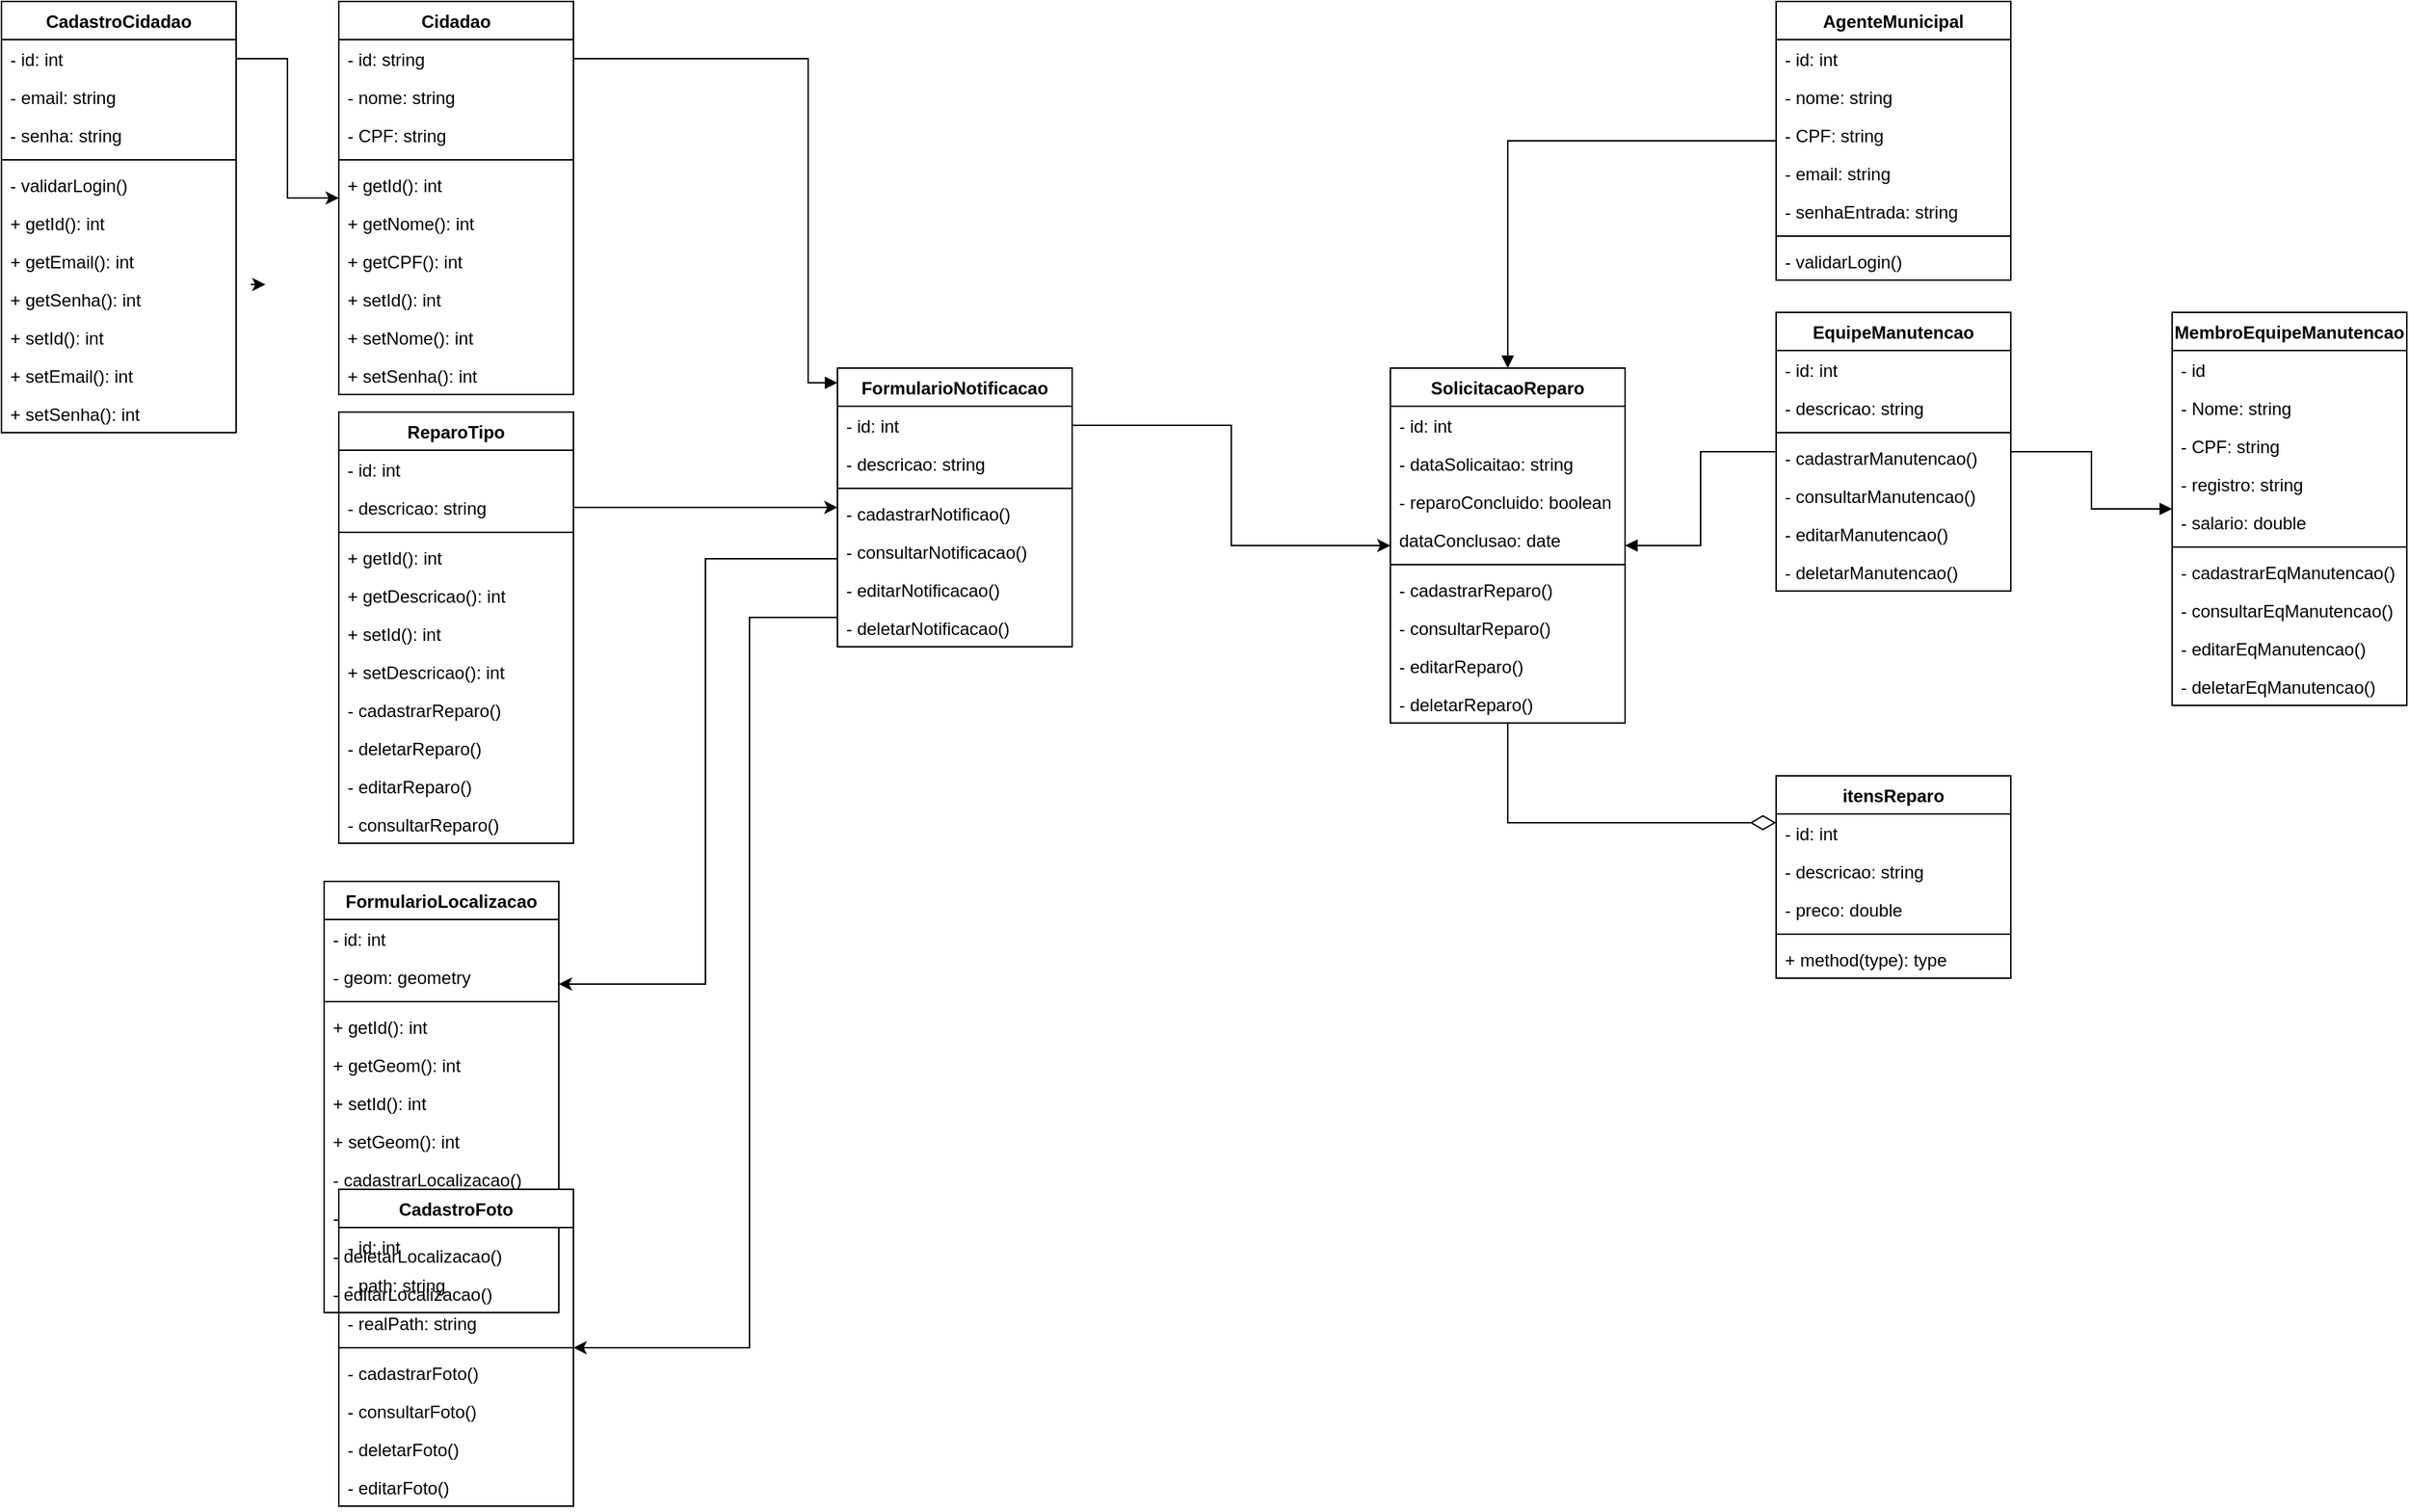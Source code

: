 <mxfile version="20.3.0" type="github">
  <diagram id="C5RBs43oDa-KdzZeNtuy" name="Page-1">
    <mxGraphModel dx="1695" dy="520" grid="1" gridSize="10" guides="1" tooltips="1" connect="1" arrows="1" fold="1" page="1" pageScale="1" pageWidth="827" pageHeight="1169" math="0" shadow="0">
      <root>
        <mxCell id="WIyWlLk6GJQsqaUBKTNV-0" />
        <mxCell id="WIyWlLk6GJQsqaUBKTNV-1" parent="WIyWlLk6GJQsqaUBKTNV-0" />
        <mxCell id="CmlGezvSoyI1D90yPW8n-5" value="ReparoTipo" style="swimlane;fontStyle=1;align=center;verticalAlign=top;childLayout=stackLayout;horizontal=1;startSize=26;horizontalStack=0;resizeParent=1;resizeParentMax=0;resizeLast=0;collapsible=1;marginBottom=0;" parent="WIyWlLk6GJQsqaUBKTNV-1" vertex="1">
          <mxGeometry x="130" y="390" width="160" height="294" as="geometry" />
        </mxCell>
        <mxCell id="CmlGezvSoyI1D90yPW8n-6" value="- id: int" style="text;strokeColor=none;fillColor=none;align=left;verticalAlign=top;spacingLeft=4;spacingRight=4;overflow=hidden;rotatable=0;points=[[0,0.5],[1,0.5]];portConstraint=eastwest;" parent="CmlGezvSoyI1D90yPW8n-5" vertex="1">
          <mxGeometry y="26" width="160" height="26" as="geometry" />
        </mxCell>
        <mxCell id="CmlGezvSoyI1D90yPW8n-9" value="- descricao: string" style="text;strokeColor=none;fillColor=none;align=left;verticalAlign=top;spacingLeft=4;spacingRight=4;overflow=hidden;rotatable=0;points=[[0,0.5],[1,0.5]];portConstraint=eastwest;" parent="CmlGezvSoyI1D90yPW8n-5" vertex="1">
          <mxGeometry y="52" width="160" height="26" as="geometry" />
        </mxCell>
        <mxCell id="CmlGezvSoyI1D90yPW8n-7" value="" style="line;strokeWidth=1;fillColor=none;align=left;verticalAlign=middle;spacingTop=-1;spacingLeft=3;spacingRight=3;rotatable=0;labelPosition=right;points=[];portConstraint=eastwest;strokeColor=inherit;" parent="CmlGezvSoyI1D90yPW8n-5" vertex="1">
          <mxGeometry y="78" width="160" height="8" as="geometry" />
        </mxCell>
        <mxCell id="3gv9uS8NFgrsM0O_-HMf-13" value="+ getId(): int" style="text;strokeColor=none;fillColor=none;align=left;verticalAlign=top;spacingLeft=4;spacingRight=4;overflow=hidden;rotatable=0;points=[[0,0.5],[1,0.5]];portConstraint=eastwest;" vertex="1" parent="CmlGezvSoyI1D90yPW8n-5">
          <mxGeometry y="86" width="160" height="26" as="geometry" />
        </mxCell>
        <mxCell id="3gv9uS8NFgrsM0O_-HMf-14" value="+ getDescricao(): int" style="text;strokeColor=none;fillColor=none;align=left;verticalAlign=top;spacingLeft=4;spacingRight=4;overflow=hidden;rotatable=0;points=[[0,0.5],[1,0.5]];portConstraint=eastwest;" vertex="1" parent="CmlGezvSoyI1D90yPW8n-5">
          <mxGeometry y="112" width="160" height="26" as="geometry" />
        </mxCell>
        <mxCell id="3gv9uS8NFgrsM0O_-HMf-15" value="+ setId(): int" style="text;strokeColor=none;fillColor=none;align=left;verticalAlign=top;spacingLeft=4;spacingRight=4;overflow=hidden;rotatable=0;points=[[0,0.5],[1,0.5]];portConstraint=eastwest;" vertex="1" parent="CmlGezvSoyI1D90yPW8n-5">
          <mxGeometry y="138" width="160" height="26" as="geometry" />
        </mxCell>
        <mxCell id="3gv9uS8NFgrsM0O_-HMf-16" value="+ setDescricao(): int" style="text;strokeColor=none;fillColor=none;align=left;verticalAlign=top;spacingLeft=4;spacingRight=4;overflow=hidden;rotatable=0;points=[[0,0.5],[1,0.5]];portConstraint=eastwest;" vertex="1" parent="CmlGezvSoyI1D90yPW8n-5">
          <mxGeometry y="164" width="160" height="26" as="geometry" />
        </mxCell>
        <mxCell id="CmlGezvSoyI1D90yPW8n-8" value="- cadastrarReparo()" style="text;strokeColor=none;fillColor=none;align=left;verticalAlign=top;spacingLeft=4;spacingRight=4;overflow=hidden;rotatable=0;points=[[0,0.5],[1,0.5]];portConstraint=eastwest;" parent="CmlGezvSoyI1D90yPW8n-5" vertex="1">
          <mxGeometry y="190" width="160" height="26" as="geometry" />
        </mxCell>
        <mxCell id="CmlGezvSoyI1D90yPW8n-10" value="- deletarReparo()" style="text;strokeColor=none;fillColor=none;align=left;verticalAlign=top;spacingLeft=4;spacingRight=4;overflow=hidden;rotatable=0;points=[[0,0.5],[1,0.5]];portConstraint=eastwest;" parent="CmlGezvSoyI1D90yPW8n-5" vertex="1">
          <mxGeometry y="216" width="160" height="26" as="geometry" />
        </mxCell>
        <mxCell id="CmlGezvSoyI1D90yPW8n-11" value="- editarReparo()" style="text;strokeColor=none;fillColor=none;align=left;verticalAlign=top;spacingLeft=4;spacingRight=4;overflow=hidden;rotatable=0;points=[[0,0.5],[1,0.5]];portConstraint=eastwest;" parent="CmlGezvSoyI1D90yPW8n-5" vertex="1">
          <mxGeometry y="242" width="160" height="26" as="geometry" />
        </mxCell>
        <mxCell id="CmlGezvSoyI1D90yPW8n-12" value="- consultarReparo()" style="text;strokeColor=none;fillColor=none;align=left;verticalAlign=top;spacingLeft=4;spacingRight=4;overflow=hidden;rotatable=0;points=[[0,0.5],[1,0.5]];portConstraint=eastwest;" parent="CmlGezvSoyI1D90yPW8n-5" vertex="1">
          <mxGeometry y="268" width="160" height="26" as="geometry" />
        </mxCell>
        <mxCell id="CmlGezvSoyI1D90yPW8n-13" value="FormularioNotificacao" style="swimlane;fontStyle=1;align=center;verticalAlign=top;childLayout=stackLayout;horizontal=1;startSize=26;horizontalStack=0;resizeParent=1;resizeParentMax=0;resizeLast=0;collapsible=1;marginBottom=0;" parent="WIyWlLk6GJQsqaUBKTNV-1" vertex="1">
          <mxGeometry x="470" y="360" width="160" height="190" as="geometry" />
        </mxCell>
        <mxCell id="CmlGezvSoyI1D90yPW8n-14" value="- id: int" style="text;strokeColor=none;fillColor=none;align=left;verticalAlign=top;spacingLeft=4;spacingRight=4;overflow=hidden;rotatable=0;points=[[0,0.5],[1,0.5]];portConstraint=eastwest;" parent="CmlGezvSoyI1D90yPW8n-13" vertex="1">
          <mxGeometry y="26" width="160" height="26" as="geometry" />
        </mxCell>
        <mxCell id="CmlGezvSoyI1D90yPW8n-17" value="- descricao: string" style="text;strokeColor=none;fillColor=none;align=left;verticalAlign=top;spacingLeft=4;spacingRight=4;overflow=hidden;rotatable=0;points=[[0,0.5],[1,0.5]];portConstraint=eastwest;" parent="CmlGezvSoyI1D90yPW8n-13" vertex="1">
          <mxGeometry y="52" width="160" height="26" as="geometry" />
        </mxCell>
        <mxCell id="CmlGezvSoyI1D90yPW8n-15" value="" style="line;strokeWidth=1;fillColor=none;align=left;verticalAlign=middle;spacingTop=-1;spacingLeft=3;spacingRight=3;rotatable=0;labelPosition=right;points=[];portConstraint=eastwest;strokeColor=inherit;" parent="CmlGezvSoyI1D90yPW8n-13" vertex="1">
          <mxGeometry y="78" width="160" height="8" as="geometry" />
        </mxCell>
        <mxCell id="CmlGezvSoyI1D90yPW8n-28" value="- cadastrarNotificao()" style="text;strokeColor=none;fillColor=none;align=left;verticalAlign=top;spacingLeft=4;spacingRight=4;overflow=hidden;rotatable=0;points=[[0,0.5],[1,0.5]];portConstraint=eastwest;" parent="CmlGezvSoyI1D90yPW8n-13" vertex="1">
          <mxGeometry y="86" width="160" height="26" as="geometry" />
        </mxCell>
        <mxCell id="CmlGezvSoyI1D90yPW8n-31" value="- consultarNotificacao()" style="text;strokeColor=none;fillColor=none;align=left;verticalAlign=top;spacingLeft=4;spacingRight=4;overflow=hidden;rotatable=0;points=[[0,0.5],[1,0.5]];portConstraint=eastwest;" parent="CmlGezvSoyI1D90yPW8n-13" vertex="1">
          <mxGeometry y="112" width="160" height="26" as="geometry" />
        </mxCell>
        <mxCell id="CmlGezvSoyI1D90yPW8n-30" value="- editarNotificacao()" style="text;strokeColor=none;fillColor=none;align=left;verticalAlign=top;spacingLeft=4;spacingRight=4;overflow=hidden;rotatable=0;points=[[0,0.5],[1,0.5]];portConstraint=eastwest;" parent="CmlGezvSoyI1D90yPW8n-13" vertex="1">
          <mxGeometry y="138" width="160" height="26" as="geometry" />
        </mxCell>
        <mxCell id="CmlGezvSoyI1D90yPW8n-29" value="- deletarNotificacao()" style="text;strokeColor=none;fillColor=none;align=left;verticalAlign=top;spacingLeft=4;spacingRight=4;overflow=hidden;rotatable=0;points=[[0,0.5],[1,0.5]];portConstraint=eastwest;" parent="CmlGezvSoyI1D90yPW8n-13" vertex="1">
          <mxGeometry y="164" width="160" height="26" as="geometry" />
        </mxCell>
        <mxCell id="CmlGezvSoyI1D90yPW8n-19" style="edgeStyle=orthogonalEdgeStyle;rounded=0;orthogonalLoop=1;jettySize=auto;html=1;" parent="WIyWlLk6GJQsqaUBKTNV-1" source="CmlGezvSoyI1D90yPW8n-9" target="CmlGezvSoyI1D90yPW8n-13" edge="1">
          <mxGeometry relative="1" as="geometry" />
        </mxCell>
        <mxCell id="CmlGezvSoyI1D90yPW8n-24" value="FormularioLocalizacao" style="swimlane;fontStyle=1;align=center;verticalAlign=top;childLayout=stackLayout;horizontal=1;startSize=26;horizontalStack=0;resizeParent=1;resizeParentMax=0;resizeLast=0;collapsible=1;marginBottom=0;" parent="WIyWlLk6GJQsqaUBKTNV-1" vertex="1">
          <mxGeometry x="120" y="710" width="160" height="294" as="geometry" />
        </mxCell>
        <mxCell id="CmlGezvSoyI1D90yPW8n-25" value="- id: int" style="text;strokeColor=none;fillColor=none;align=left;verticalAlign=top;spacingLeft=4;spacingRight=4;overflow=hidden;rotatable=0;points=[[0,0.5],[1,0.5]];portConstraint=eastwest;" parent="CmlGezvSoyI1D90yPW8n-24" vertex="1">
          <mxGeometry y="26" width="160" height="26" as="geometry" />
        </mxCell>
        <mxCell id="CmlGezvSoyI1D90yPW8n-32" value="- geom: geometry" style="text;strokeColor=none;fillColor=none;align=left;verticalAlign=top;spacingLeft=4;spacingRight=4;overflow=hidden;rotatable=0;points=[[0,0.5],[1,0.5]];portConstraint=eastwest;" parent="CmlGezvSoyI1D90yPW8n-24" vertex="1">
          <mxGeometry y="52" width="160" height="26" as="geometry" />
        </mxCell>
        <mxCell id="CmlGezvSoyI1D90yPW8n-26" value="" style="line;strokeWidth=1;fillColor=none;align=left;verticalAlign=middle;spacingTop=-1;spacingLeft=3;spacingRight=3;rotatable=0;labelPosition=right;points=[];portConstraint=eastwest;strokeColor=inherit;" parent="CmlGezvSoyI1D90yPW8n-24" vertex="1">
          <mxGeometry y="78" width="160" height="8" as="geometry" />
        </mxCell>
        <mxCell id="3gv9uS8NFgrsM0O_-HMf-17" value="+ getId(): int" style="text;strokeColor=none;fillColor=none;align=left;verticalAlign=top;spacingLeft=4;spacingRight=4;overflow=hidden;rotatable=0;points=[[0,0.5],[1,0.5]];portConstraint=eastwest;" vertex="1" parent="CmlGezvSoyI1D90yPW8n-24">
          <mxGeometry y="86" width="160" height="26" as="geometry" />
        </mxCell>
        <mxCell id="3gv9uS8NFgrsM0O_-HMf-18" value="+ getGeom(): int" style="text;strokeColor=none;fillColor=none;align=left;verticalAlign=top;spacingLeft=4;spacingRight=4;overflow=hidden;rotatable=0;points=[[0,0.5],[1,0.5]];portConstraint=eastwest;" vertex="1" parent="CmlGezvSoyI1D90yPW8n-24">
          <mxGeometry y="112" width="160" height="26" as="geometry" />
        </mxCell>
        <mxCell id="3gv9uS8NFgrsM0O_-HMf-19" value="+ setId(): int" style="text;strokeColor=none;fillColor=none;align=left;verticalAlign=top;spacingLeft=4;spacingRight=4;overflow=hidden;rotatable=0;points=[[0,0.5],[1,0.5]];portConstraint=eastwest;" vertex="1" parent="CmlGezvSoyI1D90yPW8n-24">
          <mxGeometry y="138" width="160" height="26" as="geometry" />
        </mxCell>
        <mxCell id="3gv9uS8NFgrsM0O_-HMf-20" value="+ setGeom(): int" style="text;strokeColor=none;fillColor=none;align=left;verticalAlign=top;spacingLeft=4;spacingRight=4;overflow=hidden;rotatable=0;points=[[0,0.5],[1,0.5]];portConstraint=eastwest;" vertex="1" parent="CmlGezvSoyI1D90yPW8n-24">
          <mxGeometry y="164" width="160" height="26" as="geometry" />
        </mxCell>
        <mxCell id="CmlGezvSoyI1D90yPW8n-33" value="- cadastrarLocalizacao()" style="text;strokeColor=none;fillColor=none;align=left;verticalAlign=top;spacingLeft=4;spacingRight=4;overflow=hidden;rotatable=0;points=[[0,0.5],[1,0.5]];portConstraint=eastwest;" parent="CmlGezvSoyI1D90yPW8n-24" vertex="1">
          <mxGeometry y="190" width="160" height="26" as="geometry" />
        </mxCell>
        <mxCell id="CmlGezvSoyI1D90yPW8n-34" value="- consultarLocalizacao()" style="text;strokeColor=none;fillColor=none;align=left;verticalAlign=top;spacingLeft=4;spacingRight=4;overflow=hidden;rotatable=0;points=[[0,0.5],[1,0.5]];portConstraint=eastwest;" parent="CmlGezvSoyI1D90yPW8n-24" vertex="1">
          <mxGeometry y="216" width="160" height="26" as="geometry" />
        </mxCell>
        <mxCell id="CmlGezvSoyI1D90yPW8n-36" value="- deletarLocalizacao()" style="text;strokeColor=none;fillColor=none;align=left;verticalAlign=top;spacingLeft=4;spacingRight=4;overflow=hidden;rotatable=0;points=[[0,0.5],[1,0.5]];portConstraint=eastwest;" parent="CmlGezvSoyI1D90yPW8n-24" vertex="1">
          <mxGeometry y="242" width="160" height="26" as="geometry" />
        </mxCell>
        <mxCell id="CmlGezvSoyI1D90yPW8n-35" value="- editarLocalizacao()" style="text;strokeColor=none;fillColor=none;align=left;verticalAlign=top;spacingLeft=4;spacingRight=4;overflow=hidden;rotatable=0;points=[[0,0.5],[1,0.5]];portConstraint=eastwest;" parent="CmlGezvSoyI1D90yPW8n-24" vertex="1">
          <mxGeometry y="268" width="160" height="26" as="geometry" />
        </mxCell>
        <mxCell id="CmlGezvSoyI1D90yPW8n-37" style="edgeStyle=orthogonalEdgeStyle;rounded=0;orthogonalLoop=1;jettySize=auto;html=1;" parent="WIyWlLk6GJQsqaUBKTNV-1" source="CmlGezvSoyI1D90yPW8n-13" target="CmlGezvSoyI1D90yPW8n-32" edge="1">
          <mxGeometry relative="1" as="geometry">
            <Array as="points">
              <mxPoint x="380" y="490" />
              <mxPoint x="380" y="780" />
            </Array>
          </mxGeometry>
        </mxCell>
        <mxCell id="CmlGezvSoyI1D90yPW8n-38" value="CadastroFoto" style="swimlane;fontStyle=1;align=center;verticalAlign=top;childLayout=stackLayout;horizontal=1;startSize=26;horizontalStack=0;resizeParent=1;resizeParentMax=0;resizeLast=0;collapsible=1;marginBottom=0;" parent="WIyWlLk6GJQsqaUBKTNV-1" vertex="1">
          <mxGeometry x="130" y="920" width="160" height="216" as="geometry" />
        </mxCell>
        <mxCell id="CmlGezvSoyI1D90yPW8n-39" value="- id: int" style="text;strokeColor=none;fillColor=none;align=left;verticalAlign=top;spacingLeft=4;spacingRight=4;overflow=hidden;rotatable=0;points=[[0,0.5],[1,0.5]];portConstraint=eastwest;" parent="CmlGezvSoyI1D90yPW8n-38" vertex="1">
          <mxGeometry y="26" width="160" height="26" as="geometry" />
        </mxCell>
        <mxCell id="CmlGezvSoyI1D90yPW8n-42" value="- path: string" style="text;strokeColor=none;fillColor=none;align=left;verticalAlign=top;spacingLeft=4;spacingRight=4;overflow=hidden;rotatable=0;points=[[0,0.5],[1,0.5]];portConstraint=eastwest;" parent="CmlGezvSoyI1D90yPW8n-38" vertex="1">
          <mxGeometry y="52" width="160" height="26" as="geometry" />
        </mxCell>
        <mxCell id="CmlGezvSoyI1D90yPW8n-43" value="- realPath: string" style="text;strokeColor=none;fillColor=none;align=left;verticalAlign=top;spacingLeft=4;spacingRight=4;overflow=hidden;rotatable=0;points=[[0,0.5],[1,0.5]];portConstraint=eastwest;" parent="CmlGezvSoyI1D90yPW8n-38" vertex="1">
          <mxGeometry y="78" width="160" height="26" as="geometry" />
        </mxCell>
        <mxCell id="CmlGezvSoyI1D90yPW8n-40" value="" style="line;strokeWidth=1;fillColor=none;align=left;verticalAlign=middle;spacingTop=-1;spacingLeft=3;spacingRight=3;rotatable=0;labelPosition=right;points=[];portConstraint=eastwest;strokeColor=inherit;" parent="CmlGezvSoyI1D90yPW8n-38" vertex="1">
          <mxGeometry y="104" width="160" height="8" as="geometry" />
        </mxCell>
        <mxCell id="CmlGezvSoyI1D90yPW8n-49" value="- cadastrarFoto()" style="text;strokeColor=none;fillColor=none;align=left;verticalAlign=top;spacingLeft=4;spacingRight=4;overflow=hidden;rotatable=0;points=[[0,0.5],[1,0.5]];portConstraint=eastwest;" parent="CmlGezvSoyI1D90yPW8n-38" vertex="1">
          <mxGeometry y="112" width="160" height="26" as="geometry" />
        </mxCell>
        <mxCell id="CmlGezvSoyI1D90yPW8n-48" value="- consultarFoto()" style="text;strokeColor=none;fillColor=none;align=left;verticalAlign=top;spacingLeft=4;spacingRight=4;overflow=hidden;rotatable=0;points=[[0,0.5],[1,0.5]];portConstraint=eastwest;" parent="CmlGezvSoyI1D90yPW8n-38" vertex="1">
          <mxGeometry y="138" width="160" height="26" as="geometry" />
        </mxCell>
        <mxCell id="CmlGezvSoyI1D90yPW8n-47" value="- deletarFoto()" style="text;strokeColor=none;fillColor=none;align=left;verticalAlign=top;spacingLeft=4;spacingRight=4;overflow=hidden;rotatable=0;points=[[0,0.5],[1,0.5]];portConstraint=eastwest;" parent="CmlGezvSoyI1D90yPW8n-38" vertex="1">
          <mxGeometry y="164" width="160" height="26" as="geometry" />
        </mxCell>
        <mxCell id="CmlGezvSoyI1D90yPW8n-46" value="- editarFoto()" style="text;strokeColor=none;fillColor=none;align=left;verticalAlign=top;spacingLeft=4;spacingRight=4;overflow=hidden;rotatable=0;points=[[0,0.5],[1,0.5]];portConstraint=eastwest;" parent="CmlGezvSoyI1D90yPW8n-38" vertex="1">
          <mxGeometry y="190" width="160" height="26" as="geometry" />
        </mxCell>
        <mxCell id="CmlGezvSoyI1D90yPW8n-50" style="edgeStyle=orthogonalEdgeStyle;rounded=0;orthogonalLoop=1;jettySize=auto;html=1;" parent="WIyWlLk6GJQsqaUBKTNV-1" source="CmlGezvSoyI1D90yPW8n-13" target="CmlGezvSoyI1D90yPW8n-38" edge="1">
          <mxGeometry relative="1" as="geometry">
            <Array as="points">
              <mxPoint x="410" y="530" />
              <mxPoint x="410" y="1028" />
            </Array>
          </mxGeometry>
        </mxCell>
        <mxCell id="CmlGezvSoyI1D90yPW8n-71" style="edgeStyle=orthogonalEdgeStyle;rounded=0;orthogonalLoop=1;jettySize=auto;html=1;endArrow=diamondThin;endFill=0;endSize=15;" parent="WIyWlLk6GJQsqaUBKTNV-1" source="CmlGezvSoyI1D90yPW8n-51" target="CmlGezvSoyI1D90yPW8n-65" edge="1">
          <mxGeometry relative="1" as="geometry">
            <Array as="points">
              <mxPoint x="927" y="670" />
            </Array>
          </mxGeometry>
        </mxCell>
        <mxCell id="CmlGezvSoyI1D90yPW8n-51" value="SolicitacaoReparo" style="swimlane;fontStyle=1;align=center;verticalAlign=top;childLayout=stackLayout;horizontal=1;startSize=26;horizontalStack=0;resizeParent=1;resizeParentMax=0;resizeLast=0;collapsible=1;marginBottom=0;" parent="WIyWlLk6GJQsqaUBKTNV-1" vertex="1">
          <mxGeometry x="847" y="360" width="160" height="242" as="geometry" />
        </mxCell>
        <mxCell id="CmlGezvSoyI1D90yPW8n-52" value="- id: int" style="text;strokeColor=none;fillColor=none;align=left;verticalAlign=top;spacingLeft=4;spacingRight=4;overflow=hidden;rotatable=0;points=[[0,0.5],[1,0.5]];portConstraint=eastwest;" parent="CmlGezvSoyI1D90yPW8n-51" vertex="1">
          <mxGeometry y="26" width="160" height="26" as="geometry" />
        </mxCell>
        <mxCell id="CmlGezvSoyI1D90yPW8n-56" value="- dataSolicaitao: string" style="text;strokeColor=none;fillColor=none;align=left;verticalAlign=top;spacingLeft=4;spacingRight=4;overflow=hidden;rotatable=0;points=[[0,0.5],[1,0.5]];portConstraint=eastwest;" parent="CmlGezvSoyI1D90yPW8n-51" vertex="1">
          <mxGeometry y="52" width="160" height="26" as="geometry" />
        </mxCell>
        <mxCell id="CmlGezvSoyI1D90yPW8n-57" value="- reparoConcluido: boolean" style="text;strokeColor=none;fillColor=none;align=left;verticalAlign=top;spacingLeft=4;spacingRight=4;overflow=hidden;rotatable=0;points=[[0,0.5],[1,0.5]];portConstraint=eastwest;" parent="CmlGezvSoyI1D90yPW8n-51" vertex="1">
          <mxGeometry y="78" width="160" height="26" as="geometry" />
        </mxCell>
        <mxCell id="CmlGezvSoyI1D90yPW8n-58" value="dataConclusao: date" style="text;strokeColor=none;fillColor=none;align=left;verticalAlign=top;spacingLeft=4;spacingRight=4;overflow=hidden;rotatable=0;points=[[0,0.5],[1,0.5]];portConstraint=eastwest;" parent="CmlGezvSoyI1D90yPW8n-51" vertex="1">
          <mxGeometry y="104" width="160" height="26" as="geometry" />
        </mxCell>
        <mxCell id="CmlGezvSoyI1D90yPW8n-53" value="" style="line;strokeWidth=1;fillColor=none;align=left;verticalAlign=middle;spacingTop=-1;spacingLeft=3;spacingRight=3;rotatable=0;labelPosition=right;points=[];portConstraint=eastwest;strokeColor=inherit;" parent="CmlGezvSoyI1D90yPW8n-51" vertex="1">
          <mxGeometry y="130" width="160" height="8" as="geometry" />
        </mxCell>
        <mxCell id="CmlGezvSoyI1D90yPW8n-59" value="- cadastrarReparo()" style="text;strokeColor=none;fillColor=none;align=left;verticalAlign=top;spacingLeft=4;spacingRight=4;overflow=hidden;rotatable=0;points=[[0,0.5],[1,0.5]];portConstraint=eastwest;" parent="CmlGezvSoyI1D90yPW8n-51" vertex="1">
          <mxGeometry y="138" width="160" height="26" as="geometry" />
        </mxCell>
        <mxCell id="CmlGezvSoyI1D90yPW8n-60" value="- consultarReparo()" style="text;strokeColor=none;fillColor=none;align=left;verticalAlign=top;spacingLeft=4;spacingRight=4;overflow=hidden;rotatable=0;points=[[0,0.5],[1,0.5]];portConstraint=eastwest;" parent="CmlGezvSoyI1D90yPW8n-51" vertex="1">
          <mxGeometry y="164" width="160" height="26" as="geometry" />
        </mxCell>
        <mxCell id="CmlGezvSoyI1D90yPW8n-61" value="- editarReparo()" style="text;strokeColor=none;fillColor=none;align=left;verticalAlign=top;spacingLeft=4;spacingRight=4;overflow=hidden;rotatable=0;points=[[0,0.5],[1,0.5]];portConstraint=eastwest;" parent="CmlGezvSoyI1D90yPW8n-51" vertex="1">
          <mxGeometry y="190" width="160" height="26" as="geometry" />
        </mxCell>
        <mxCell id="CmlGezvSoyI1D90yPW8n-62" value="- deletarReparo()" style="text;strokeColor=none;fillColor=none;align=left;verticalAlign=top;spacingLeft=4;spacingRight=4;overflow=hidden;rotatable=0;points=[[0,0.5],[1,0.5]];portConstraint=eastwest;" parent="CmlGezvSoyI1D90yPW8n-51" vertex="1">
          <mxGeometry y="216" width="160" height="26" as="geometry" />
        </mxCell>
        <mxCell id="CmlGezvSoyI1D90yPW8n-64" style="edgeStyle=orthogonalEdgeStyle;rounded=0;orthogonalLoop=1;jettySize=auto;html=1;" parent="WIyWlLk6GJQsqaUBKTNV-1" source="CmlGezvSoyI1D90yPW8n-14" target="CmlGezvSoyI1D90yPW8n-51" edge="1">
          <mxGeometry relative="1" as="geometry" />
        </mxCell>
        <mxCell id="CmlGezvSoyI1D90yPW8n-65" value="itensReparo" style="swimlane;fontStyle=1;align=center;verticalAlign=top;childLayout=stackLayout;horizontal=1;startSize=26;horizontalStack=0;resizeParent=1;resizeParentMax=0;resizeLast=0;collapsible=1;marginBottom=0;" parent="WIyWlLk6GJQsqaUBKTNV-1" vertex="1">
          <mxGeometry x="1110" y="638" width="160" height="138" as="geometry" />
        </mxCell>
        <mxCell id="CmlGezvSoyI1D90yPW8n-66" value="- id: int" style="text;strokeColor=none;fillColor=none;align=left;verticalAlign=top;spacingLeft=4;spacingRight=4;overflow=hidden;rotatable=0;points=[[0,0.5],[1,0.5]];portConstraint=eastwest;" parent="CmlGezvSoyI1D90yPW8n-65" vertex="1">
          <mxGeometry y="26" width="160" height="26" as="geometry" />
        </mxCell>
        <mxCell id="CmlGezvSoyI1D90yPW8n-69" value="- descricao: string" style="text;strokeColor=none;fillColor=none;align=left;verticalAlign=top;spacingLeft=4;spacingRight=4;overflow=hidden;rotatable=0;points=[[0,0.5],[1,0.5]];portConstraint=eastwest;" parent="CmlGezvSoyI1D90yPW8n-65" vertex="1">
          <mxGeometry y="52" width="160" height="26" as="geometry" />
        </mxCell>
        <mxCell id="CmlGezvSoyI1D90yPW8n-70" value="- preco: double" style="text;strokeColor=none;fillColor=none;align=left;verticalAlign=top;spacingLeft=4;spacingRight=4;overflow=hidden;rotatable=0;points=[[0,0.5],[1,0.5]];portConstraint=eastwest;" parent="CmlGezvSoyI1D90yPW8n-65" vertex="1">
          <mxGeometry y="78" width="160" height="26" as="geometry" />
        </mxCell>
        <mxCell id="CmlGezvSoyI1D90yPW8n-67" value="" style="line;strokeWidth=1;fillColor=none;align=left;verticalAlign=middle;spacingTop=-1;spacingLeft=3;spacingRight=3;rotatable=0;labelPosition=right;points=[];portConstraint=eastwest;strokeColor=inherit;" parent="CmlGezvSoyI1D90yPW8n-65" vertex="1">
          <mxGeometry y="104" width="160" height="8" as="geometry" />
        </mxCell>
        <mxCell id="CmlGezvSoyI1D90yPW8n-68" value="+ method(type): type" style="text;strokeColor=none;fillColor=none;align=left;verticalAlign=top;spacingLeft=4;spacingRight=4;overflow=hidden;rotatable=0;points=[[0,0.5],[1,0.5]];portConstraint=eastwest;" parent="CmlGezvSoyI1D90yPW8n-65" vertex="1">
          <mxGeometry y="112" width="160" height="26" as="geometry" />
        </mxCell>
        <mxCell id="CmlGezvSoyI1D90yPW8n-81" style="edgeStyle=orthogonalEdgeStyle;rounded=0;orthogonalLoop=1;jettySize=auto;html=1;endArrow=block;endFill=1;endSize=6;" parent="WIyWlLk6GJQsqaUBKTNV-1" source="CmlGezvSoyI1D90yPW8n-72" target="CmlGezvSoyI1D90yPW8n-51" edge="1">
          <mxGeometry relative="1" as="geometry" />
        </mxCell>
        <mxCell id="CmlGezvSoyI1D90yPW8n-94" style="edgeStyle=orthogonalEdgeStyle;rounded=0;orthogonalLoop=1;jettySize=auto;html=1;endArrow=block;endFill=1;endSize=6;" parent="WIyWlLk6GJQsqaUBKTNV-1" source="CmlGezvSoyI1D90yPW8n-72" target="CmlGezvSoyI1D90yPW8n-82" edge="1">
          <mxGeometry relative="1" as="geometry" />
        </mxCell>
        <mxCell id="CmlGezvSoyI1D90yPW8n-72" value="EquipeManutencao" style="swimlane;fontStyle=1;align=center;verticalAlign=top;childLayout=stackLayout;horizontal=1;startSize=26;horizontalStack=0;resizeParent=1;resizeParentMax=0;resizeLast=0;collapsible=1;marginBottom=0;" parent="WIyWlLk6GJQsqaUBKTNV-1" vertex="1">
          <mxGeometry x="1110" y="322" width="160" height="190" as="geometry" />
        </mxCell>
        <mxCell id="CmlGezvSoyI1D90yPW8n-73" value="- id: int" style="text;strokeColor=none;fillColor=none;align=left;verticalAlign=top;spacingLeft=4;spacingRight=4;overflow=hidden;rotatable=0;points=[[0,0.5],[1,0.5]];portConstraint=eastwest;" parent="CmlGezvSoyI1D90yPW8n-72" vertex="1">
          <mxGeometry y="26" width="160" height="26" as="geometry" />
        </mxCell>
        <mxCell id="CmlGezvSoyI1D90yPW8n-76" value="- descricao: string" style="text;strokeColor=none;fillColor=none;align=left;verticalAlign=top;spacingLeft=4;spacingRight=4;overflow=hidden;rotatable=0;points=[[0,0.5],[1,0.5]];portConstraint=eastwest;" parent="CmlGezvSoyI1D90yPW8n-72" vertex="1">
          <mxGeometry y="52" width="160" height="26" as="geometry" />
        </mxCell>
        <mxCell id="CmlGezvSoyI1D90yPW8n-74" value="" style="line;strokeWidth=1;fillColor=none;align=left;verticalAlign=middle;spacingTop=-1;spacingLeft=3;spacingRight=3;rotatable=0;labelPosition=right;points=[];portConstraint=eastwest;strokeColor=inherit;" parent="CmlGezvSoyI1D90yPW8n-72" vertex="1">
          <mxGeometry y="78" width="160" height="8" as="geometry" />
        </mxCell>
        <mxCell id="CmlGezvSoyI1D90yPW8n-77" value="- cadastrarManutencao()" style="text;strokeColor=none;fillColor=none;align=left;verticalAlign=top;spacingLeft=4;spacingRight=4;overflow=hidden;rotatable=0;points=[[0,0.5],[1,0.5]];portConstraint=eastwest;" parent="CmlGezvSoyI1D90yPW8n-72" vertex="1">
          <mxGeometry y="86" width="160" height="26" as="geometry" />
        </mxCell>
        <mxCell id="CmlGezvSoyI1D90yPW8n-78" value="- consultarManutencao()" style="text;strokeColor=none;fillColor=none;align=left;verticalAlign=top;spacingLeft=4;spacingRight=4;overflow=hidden;rotatable=0;points=[[0,0.5],[1,0.5]];portConstraint=eastwest;" parent="CmlGezvSoyI1D90yPW8n-72" vertex="1">
          <mxGeometry y="112" width="160" height="26" as="geometry" />
        </mxCell>
        <mxCell id="CmlGezvSoyI1D90yPW8n-79" value="- editarManutencao()" style="text;strokeColor=none;fillColor=none;align=left;verticalAlign=top;spacingLeft=4;spacingRight=4;overflow=hidden;rotatable=0;points=[[0,0.5],[1,0.5]];portConstraint=eastwest;" parent="CmlGezvSoyI1D90yPW8n-72" vertex="1">
          <mxGeometry y="138" width="160" height="26" as="geometry" />
        </mxCell>
        <mxCell id="CmlGezvSoyI1D90yPW8n-80" value="- deletarManutencao()" style="text;strokeColor=none;fillColor=none;align=left;verticalAlign=top;spacingLeft=4;spacingRight=4;overflow=hidden;rotatable=0;points=[[0,0.5],[1,0.5]];portConstraint=eastwest;" parent="CmlGezvSoyI1D90yPW8n-72" vertex="1">
          <mxGeometry y="164" width="160" height="26" as="geometry" />
        </mxCell>
        <mxCell id="CmlGezvSoyI1D90yPW8n-82" value="MembroEquipeManutencao" style="swimlane;fontStyle=1;align=center;verticalAlign=top;childLayout=stackLayout;horizontal=1;startSize=26;horizontalStack=0;resizeParent=1;resizeParentMax=0;resizeLast=0;collapsible=1;marginBottom=0;" parent="WIyWlLk6GJQsqaUBKTNV-1" vertex="1">
          <mxGeometry x="1380" y="322" width="160" height="268" as="geometry" />
        </mxCell>
        <mxCell id="CmlGezvSoyI1D90yPW8n-83" value="- id" style="text;strokeColor=none;fillColor=none;align=left;verticalAlign=top;spacingLeft=4;spacingRight=4;overflow=hidden;rotatable=0;points=[[0,0.5],[1,0.5]];portConstraint=eastwest;" parent="CmlGezvSoyI1D90yPW8n-82" vertex="1">
          <mxGeometry y="26" width="160" height="26" as="geometry" />
        </mxCell>
        <mxCell id="CmlGezvSoyI1D90yPW8n-86" value="- Nome: string" style="text;strokeColor=none;fillColor=none;align=left;verticalAlign=top;spacingLeft=4;spacingRight=4;overflow=hidden;rotatable=0;points=[[0,0.5],[1,0.5]];portConstraint=eastwest;" parent="CmlGezvSoyI1D90yPW8n-82" vertex="1">
          <mxGeometry y="52" width="160" height="26" as="geometry" />
        </mxCell>
        <mxCell id="CmlGezvSoyI1D90yPW8n-87" value="- CPF: string" style="text;strokeColor=none;fillColor=none;align=left;verticalAlign=top;spacingLeft=4;spacingRight=4;overflow=hidden;rotatable=0;points=[[0,0.5],[1,0.5]];portConstraint=eastwest;" parent="CmlGezvSoyI1D90yPW8n-82" vertex="1">
          <mxGeometry y="78" width="160" height="26" as="geometry" />
        </mxCell>
        <mxCell id="CmlGezvSoyI1D90yPW8n-88" value="- registro: string" style="text;strokeColor=none;fillColor=none;align=left;verticalAlign=top;spacingLeft=4;spacingRight=4;overflow=hidden;rotatable=0;points=[[0,0.5],[1,0.5]];portConstraint=eastwest;" parent="CmlGezvSoyI1D90yPW8n-82" vertex="1">
          <mxGeometry y="104" width="160" height="26" as="geometry" />
        </mxCell>
        <mxCell id="CmlGezvSoyI1D90yPW8n-89" value="- salario: double" style="text;strokeColor=none;fillColor=none;align=left;verticalAlign=top;spacingLeft=4;spacingRight=4;overflow=hidden;rotatable=0;points=[[0,0.5],[1,0.5]];portConstraint=eastwest;" parent="CmlGezvSoyI1D90yPW8n-82" vertex="1">
          <mxGeometry y="130" width="160" height="26" as="geometry" />
        </mxCell>
        <mxCell id="CmlGezvSoyI1D90yPW8n-84" value="" style="line;strokeWidth=1;fillColor=none;align=left;verticalAlign=middle;spacingTop=-1;spacingLeft=3;spacingRight=3;rotatable=0;labelPosition=right;points=[];portConstraint=eastwest;strokeColor=inherit;" parent="CmlGezvSoyI1D90yPW8n-82" vertex="1">
          <mxGeometry y="156" width="160" height="8" as="geometry" />
        </mxCell>
        <mxCell id="CmlGezvSoyI1D90yPW8n-90" value="- cadastrarEqManutencao()" style="text;strokeColor=none;fillColor=none;align=left;verticalAlign=top;spacingLeft=4;spacingRight=4;overflow=hidden;rotatable=0;points=[[0,0.5],[1,0.5]];portConstraint=eastwest;" parent="CmlGezvSoyI1D90yPW8n-82" vertex="1">
          <mxGeometry y="164" width="160" height="26" as="geometry" />
        </mxCell>
        <mxCell id="CmlGezvSoyI1D90yPW8n-91" value="- consultarEqManutencao()" style="text;strokeColor=none;fillColor=none;align=left;verticalAlign=top;spacingLeft=4;spacingRight=4;overflow=hidden;rotatable=0;points=[[0,0.5],[1,0.5]];portConstraint=eastwest;" parent="CmlGezvSoyI1D90yPW8n-82" vertex="1">
          <mxGeometry y="190" width="160" height="26" as="geometry" />
        </mxCell>
        <mxCell id="CmlGezvSoyI1D90yPW8n-93" value="- editarEqManutencao()" style="text;strokeColor=none;fillColor=none;align=left;verticalAlign=top;spacingLeft=4;spacingRight=4;overflow=hidden;rotatable=0;points=[[0,0.5],[1,0.5]];portConstraint=eastwest;" parent="CmlGezvSoyI1D90yPW8n-82" vertex="1">
          <mxGeometry y="216" width="160" height="26" as="geometry" />
        </mxCell>
        <mxCell id="CmlGezvSoyI1D90yPW8n-92" value="- deletarEqManutencao()" style="text;strokeColor=none;fillColor=none;align=left;verticalAlign=top;spacingLeft=4;spacingRight=4;overflow=hidden;rotatable=0;points=[[0,0.5],[1,0.5]];portConstraint=eastwest;" parent="CmlGezvSoyI1D90yPW8n-82" vertex="1">
          <mxGeometry y="242" width="160" height="26" as="geometry" />
        </mxCell>
        <mxCell id="CmlGezvSoyI1D90yPW8n-95" value="Cidadao" style="swimlane;fontStyle=1;align=center;verticalAlign=top;childLayout=stackLayout;horizontal=1;startSize=26;horizontalStack=0;resizeParent=1;resizeParentMax=0;resizeLast=0;collapsible=1;marginBottom=0;" parent="WIyWlLk6GJQsqaUBKTNV-1" vertex="1">
          <mxGeometry x="130" y="110" width="160" height="268" as="geometry" />
        </mxCell>
        <mxCell id="CmlGezvSoyI1D90yPW8n-96" value="- id: string" style="text;strokeColor=none;fillColor=none;align=left;verticalAlign=top;spacingLeft=4;spacingRight=4;overflow=hidden;rotatable=0;points=[[0,0.5],[1,0.5]];portConstraint=eastwest;" parent="CmlGezvSoyI1D90yPW8n-95" vertex="1">
          <mxGeometry y="26" width="160" height="26" as="geometry" />
        </mxCell>
        <mxCell id="CmlGezvSoyI1D90yPW8n-99" value="- nome: string" style="text;strokeColor=none;fillColor=none;align=left;verticalAlign=top;spacingLeft=4;spacingRight=4;overflow=hidden;rotatable=0;points=[[0,0.5],[1,0.5]];portConstraint=eastwest;" parent="CmlGezvSoyI1D90yPW8n-95" vertex="1">
          <mxGeometry y="52" width="160" height="26" as="geometry" />
        </mxCell>
        <mxCell id="CmlGezvSoyI1D90yPW8n-100" value="- CPF: string" style="text;strokeColor=none;fillColor=none;align=left;verticalAlign=top;spacingLeft=4;spacingRight=4;overflow=hidden;rotatable=0;points=[[0,0.5],[1,0.5]];portConstraint=eastwest;" parent="CmlGezvSoyI1D90yPW8n-95" vertex="1">
          <mxGeometry y="78" width="160" height="26" as="geometry" />
        </mxCell>
        <mxCell id="CmlGezvSoyI1D90yPW8n-97" value="" style="line;strokeWidth=1;fillColor=none;align=left;verticalAlign=middle;spacingTop=-1;spacingLeft=3;spacingRight=3;rotatable=0;labelPosition=right;points=[];portConstraint=eastwest;strokeColor=inherit;" parent="CmlGezvSoyI1D90yPW8n-95" vertex="1">
          <mxGeometry y="104" width="160" height="8" as="geometry" />
        </mxCell>
        <mxCell id="3gv9uS8NFgrsM0O_-HMf-7" value="+ getId(): int" style="text;strokeColor=none;fillColor=none;align=left;verticalAlign=top;spacingLeft=4;spacingRight=4;overflow=hidden;rotatable=0;points=[[0,0.5],[1,0.5]];portConstraint=eastwest;" vertex="1" parent="CmlGezvSoyI1D90yPW8n-95">
          <mxGeometry y="112" width="160" height="26" as="geometry" />
        </mxCell>
        <mxCell id="3gv9uS8NFgrsM0O_-HMf-8" value="+ getNome(): int" style="text;strokeColor=none;fillColor=none;align=left;verticalAlign=top;spacingLeft=4;spacingRight=4;overflow=hidden;rotatable=0;points=[[0,0.5],[1,0.5]];portConstraint=eastwest;" vertex="1" parent="CmlGezvSoyI1D90yPW8n-95">
          <mxGeometry y="138" width="160" height="26" as="geometry" />
        </mxCell>
        <mxCell id="3gv9uS8NFgrsM0O_-HMf-9" value="+ getCPF(): int" style="text;strokeColor=none;fillColor=none;align=left;verticalAlign=top;spacingLeft=4;spacingRight=4;overflow=hidden;rotatable=0;points=[[0,0.5],[1,0.5]];portConstraint=eastwest;" vertex="1" parent="CmlGezvSoyI1D90yPW8n-95">
          <mxGeometry y="164" width="160" height="26" as="geometry" />
        </mxCell>
        <mxCell id="3gv9uS8NFgrsM0O_-HMf-10" value="+ setId(): int" style="text;strokeColor=none;fillColor=none;align=left;verticalAlign=top;spacingLeft=4;spacingRight=4;overflow=hidden;rotatable=0;points=[[0,0.5],[1,0.5]];portConstraint=eastwest;" vertex="1" parent="CmlGezvSoyI1D90yPW8n-95">
          <mxGeometry y="190" width="160" height="26" as="geometry" />
        </mxCell>
        <mxCell id="3gv9uS8NFgrsM0O_-HMf-11" value="+ setNome(): int" style="text;strokeColor=none;fillColor=none;align=left;verticalAlign=top;spacingLeft=4;spacingRight=4;overflow=hidden;rotatable=0;points=[[0,0.5],[1,0.5]];portConstraint=eastwest;" vertex="1" parent="CmlGezvSoyI1D90yPW8n-95">
          <mxGeometry y="216" width="160" height="26" as="geometry" />
        </mxCell>
        <mxCell id="3gv9uS8NFgrsM0O_-HMf-12" value="+ setSenha(): int" style="text;strokeColor=none;fillColor=none;align=left;verticalAlign=top;spacingLeft=4;spacingRight=4;overflow=hidden;rotatable=0;points=[[0,0.5],[1,0.5]];portConstraint=eastwest;" vertex="1" parent="CmlGezvSoyI1D90yPW8n-95">
          <mxGeometry y="242" width="160" height="26" as="geometry" />
        </mxCell>
        <mxCell id="CmlGezvSoyI1D90yPW8n-102" style="edgeStyle=orthogonalEdgeStyle;rounded=0;orthogonalLoop=1;jettySize=auto;html=1;endArrow=block;endFill=1;endSize=6;" parent="WIyWlLk6GJQsqaUBKTNV-1" source="CmlGezvSoyI1D90yPW8n-96" target="CmlGezvSoyI1D90yPW8n-13" edge="1">
          <mxGeometry relative="1" as="geometry">
            <Array as="points">
              <mxPoint x="450" y="149" />
              <mxPoint x="450" y="370" />
            </Array>
          </mxGeometry>
        </mxCell>
        <mxCell id="CmlGezvSoyI1D90yPW8n-112" style="edgeStyle=orthogonalEdgeStyle;rounded=0;orthogonalLoop=1;jettySize=auto;html=1;endArrow=block;endFill=1;endSize=6;" parent="WIyWlLk6GJQsqaUBKTNV-1" source="CmlGezvSoyI1D90yPW8n-104" target="CmlGezvSoyI1D90yPW8n-51" edge="1">
          <mxGeometry relative="1" as="geometry" />
        </mxCell>
        <mxCell id="CmlGezvSoyI1D90yPW8n-104" value="AgenteMunicipal" style="swimlane;fontStyle=1;align=center;verticalAlign=top;childLayout=stackLayout;horizontal=1;startSize=26;horizontalStack=0;resizeParent=1;resizeParentMax=0;resizeLast=0;collapsible=1;marginBottom=0;" parent="WIyWlLk6GJQsqaUBKTNV-1" vertex="1">
          <mxGeometry x="1110" y="110" width="160" height="190" as="geometry" />
        </mxCell>
        <mxCell id="CmlGezvSoyI1D90yPW8n-105" value="- id: int" style="text;strokeColor=none;fillColor=none;align=left;verticalAlign=top;spacingLeft=4;spacingRight=4;overflow=hidden;rotatable=0;points=[[0,0.5],[1,0.5]];portConstraint=eastwest;" parent="CmlGezvSoyI1D90yPW8n-104" vertex="1">
          <mxGeometry y="26" width="160" height="26" as="geometry" />
        </mxCell>
        <mxCell id="CmlGezvSoyI1D90yPW8n-108" value="- nome: string" style="text;strokeColor=none;fillColor=none;align=left;verticalAlign=top;spacingLeft=4;spacingRight=4;overflow=hidden;rotatable=0;points=[[0,0.5],[1,0.5]];portConstraint=eastwest;" parent="CmlGezvSoyI1D90yPW8n-104" vertex="1">
          <mxGeometry y="52" width="160" height="26" as="geometry" />
        </mxCell>
        <mxCell id="CmlGezvSoyI1D90yPW8n-109" value="- CPF: string" style="text;strokeColor=none;fillColor=none;align=left;verticalAlign=top;spacingLeft=4;spacingRight=4;overflow=hidden;rotatable=0;points=[[0,0.5],[1,0.5]];portConstraint=eastwest;" parent="CmlGezvSoyI1D90yPW8n-104" vertex="1">
          <mxGeometry y="78" width="160" height="26" as="geometry" />
        </mxCell>
        <mxCell id="CmlGezvSoyI1D90yPW8n-110" value="- email: string" style="text;strokeColor=none;fillColor=none;align=left;verticalAlign=top;spacingLeft=4;spacingRight=4;overflow=hidden;rotatable=0;points=[[0,0.5],[1,0.5]];portConstraint=eastwest;" parent="CmlGezvSoyI1D90yPW8n-104" vertex="1">
          <mxGeometry y="104" width="160" height="26" as="geometry" />
        </mxCell>
        <mxCell id="CmlGezvSoyI1D90yPW8n-111" value="- senhaEntrada: string" style="text;strokeColor=none;fillColor=none;align=left;verticalAlign=top;spacingLeft=4;spacingRight=4;overflow=hidden;rotatable=0;points=[[0,0.5],[1,0.5]];portConstraint=eastwest;" parent="CmlGezvSoyI1D90yPW8n-104" vertex="1">
          <mxGeometry y="130" width="160" height="26" as="geometry" />
        </mxCell>
        <mxCell id="CmlGezvSoyI1D90yPW8n-106" value="" style="line;strokeWidth=1;fillColor=none;align=left;verticalAlign=middle;spacingTop=-1;spacingLeft=3;spacingRight=3;rotatable=0;labelPosition=right;points=[];portConstraint=eastwest;strokeColor=inherit;" parent="CmlGezvSoyI1D90yPW8n-104" vertex="1">
          <mxGeometry y="156" width="160" height="8" as="geometry" />
        </mxCell>
        <mxCell id="CmlGezvSoyI1D90yPW8n-107" value="- validarLogin()" style="text;strokeColor=none;fillColor=none;align=left;verticalAlign=top;spacingLeft=4;spacingRight=4;overflow=hidden;rotatable=0;points=[[0,0.5],[1,0.5]];portConstraint=eastwest;" parent="CmlGezvSoyI1D90yPW8n-104" vertex="1">
          <mxGeometry y="164" width="160" height="26" as="geometry" />
        </mxCell>
        <mxCell id="gp-Fsw4ohR9sF4pePcYY-0" value="CadastroCidadao" style="swimlane;fontStyle=1;align=center;verticalAlign=top;childLayout=stackLayout;horizontal=1;startSize=26;horizontalStack=0;resizeParent=1;resizeParentMax=0;resizeLast=0;collapsible=1;marginBottom=0;" parent="WIyWlLk6GJQsqaUBKTNV-1" vertex="1">
          <mxGeometry x="-100" y="110" width="160" height="294" as="geometry" />
        </mxCell>
        <mxCell id="gp-Fsw4ohR9sF4pePcYY-1" value="- id: int" style="text;strokeColor=none;fillColor=none;align=left;verticalAlign=top;spacingLeft=4;spacingRight=4;overflow=hidden;rotatable=0;points=[[0,0.5],[1,0.5]];portConstraint=eastwest;" parent="gp-Fsw4ohR9sF4pePcYY-0" vertex="1">
          <mxGeometry y="26" width="160" height="26" as="geometry" />
        </mxCell>
        <mxCell id="gp-Fsw4ohR9sF4pePcYY-8" value="- email: string" style="text;strokeColor=none;fillColor=none;align=left;verticalAlign=top;spacingLeft=4;spacingRight=4;overflow=hidden;rotatable=0;points=[[0,0.5],[1,0.5]];portConstraint=eastwest;" parent="gp-Fsw4ohR9sF4pePcYY-0" vertex="1">
          <mxGeometry y="52" width="160" height="26" as="geometry" />
        </mxCell>
        <mxCell id="gp-Fsw4ohR9sF4pePcYY-5" value="- senha: string" style="text;strokeColor=none;fillColor=none;align=left;verticalAlign=top;spacingLeft=4;spacingRight=4;overflow=hidden;rotatable=0;points=[[0,0.5],[1,0.5]];portConstraint=eastwest;" parent="gp-Fsw4ohR9sF4pePcYY-0" vertex="1">
          <mxGeometry y="78" width="160" height="26" as="geometry" />
        </mxCell>
        <mxCell id="gp-Fsw4ohR9sF4pePcYY-2" value="" style="line;strokeWidth=1;fillColor=none;align=left;verticalAlign=middle;spacingTop=-1;spacingLeft=3;spacingRight=3;rotatable=0;labelPosition=right;points=[];portConstraint=eastwest;strokeColor=inherit;" parent="gp-Fsw4ohR9sF4pePcYY-0" vertex="1">
          <mxGeometry y="104" width="160" height="8" as="geometry" />
        </mxCell>
        <mxCell id="CmlGezvSoyI1D90yPW8n-98" value="- validarLogin()" style="text;strokeColor=none;fillColor=none;align=left;verticalAlign=top;spacingLeft=4;spacingRight=4;overflow=hidden;rotatable=0;points=[[0,0.5],[1,0.5]];portConstraint=eastwest;" parent="gp-Fsw4ohR9sF4pePcYY-0" vertex="1">
          <mxGeometry y="112" width="160" height="26" as="geometry" />
        </mxCell>
        <mxCell id="gp-Fsw4ohR9sF4pePcYY-3" value="+ getId(): int" style="text;strokeColor=none;fillColor=none;align=left;verticalAlign=top;spacingLeft=4;spacingRight=4;overflow=hidden;rotatable=0;points=[[0,0.5],[1,0.5]];portConstraint=eastwest;" parent="gp-Fsw4ohR9sF4pePcYY-0" vertex="1">
          <mxGeometry y="138" width="160" height="26" as="geometry" />
        </mxCell>
        <mxCell id="3gv9uS8NFgrsM0O_-HMf-0" value="+ getEmail(): int" style="text;strokeColor=none;fillColor=none;align=left;verticalAlign=top;spacingLeft=4;spacingRight=4;overflow=hidden;rotatable=0;points=[[0,0.5],[1,0.5]];portConstraint=eastwest;" vertex="1" parent="gp-Fsw4ohR9sF4pePcYY-0">
          <mxGeometry y="164" width="160" height="26" as="geometry" />
        </mxCell>
        <mxCell id="3gv9uS8NFgrsM0O_-HMf-1" value="+ getSenha(): int" style="text;strokeColor=none;fillColor=none;align=left;verticalAlign=top;spacingLeft=4;spacingRight=4;overflow=hidden;rotatable=0;points=[[0,0.5],[1,0.5]];portConstraint=eastwest;" vertex="1" parent="gp-Fsw4ohR9sF4pePcYY-0">
          <mxGeometry y="190" width="160" height="26" as="geometry" />
        </mxCell>
        <mxCell id="3gv9uS8NFgrsM0O_-HMf-4" value="+ setId(): int" style="text;strokeColor=none;fillColor=none;align=left;verticalAlign=top;spacingLeft=4;spacingRight=4;overflow=hidden;rotatable=0;points=[[0,0.5],[1,0.5]];portConstraint=eastwest;" vertex="1" parent="gp-Fsw4ohR9sF4pePcYY-0">
          <mxGeometry y="216" width="160" height="26" as="geometry" />
        </mxCell>
        <mxCell id="3gv9uS8NFgrsM0O_-HMf-5" value="+ setEmail(): int" style="text;strokeColor=none;fillColor=none;align=left;verticalAlign=top;spacingLeft=4;spacingRight=4;overflow=hidden;rotatable=0;points=[[0,0.5],[1,0.5]];portConstraint=eastwest;" vertex="1" parent="gp-Fsw4ohR9sF4pePcYY-0">
          <mxGeometry y="242" width="160" height="26" as="geometry" />
        </mxCell>
        <mxCell id="3gv9uS8NFgrsM0O_-HMf-6" value="+ setSenha(): int" style="text;strokeColor=none;fillColor=none;align=left;verticalAlign=top;spacingLeft=4;spacingRight=4;overflow=hidden;rotatable=0;points=[[0,0.5],[1,0.5]];portConstraint=eastwest;" vertex="1" parent="gp-Fsw4ohR9sF4pePcYY-0">
          <mxGeometry y="268" width="160" height="26" as="geometry" />
        </mxCell>
        <mxCell id="gp-Fsw4ohR9sF4pePcYY-4" style="edgeStyle=orthogonalEdgeStyle;rounded=0;orthogonalLoop=1;jettySize=auto;html=1;" parent="WIyWlLk6GJQsqaUBKTNV-1" source="gp-Fsw4ohR9sF4pePcYY-1" target="CmlGezvSoyI1D90yPW8n-95" edge="1">
          <mxGeometry relative="1" as="geometry" />
        </mxCell>
        <mxCell id="gp-Fsw4ohR9sF4pePcYY-7" style="edgeStyle=orthogonalEdgeStyle;rounded=0;orthogonalLoop=1;jettySize=auto;html=1;exitX=0;exitY=0.5;exitDx=0;exitDy=0;entryX=0.1;entryY=0.5;entryDx=0;entryDy=0;entryPerimeter=0;" parent="WIyWlLk6GJQsqaUBKTNV-1" edge="1">
          <mxGeometry relative="1" as="geometry">
            <mxPoint x="70" y="303" as="sourcePoint" />
            <mxPoint x="80" y="303" as="targetPoint" />
          </mxGeometry>
        </mxCell>
      </root>
    </mxGraphModel>
  </diagram>
</mxfile>

